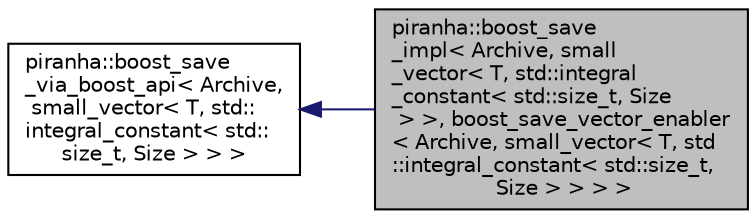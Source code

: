 digraph "piranha::boost_save_impl&lt; Archive, small_vector&lt; T, std::integral_constant&lt; std::size_t, Size &gt; &gt;, boost_save_vector_enabler&lt; Archive, small_vector&lt; T, std::integral_constant&lt; std::size_t, Size &gt; &gt; &gt; &gt;"
{
  edge [fontname="Helvetica",fontsize="10",labelfontname="Helvetica",labelfontsize="10"];
  node [fontname="Helvetica",fontsize="10",shape=record];
  rankdir="LR";
  Node2 [label="piranha::boost_save\l_impl\< Archive, small\l_vector\< T, std::integral\l_constant\< std::size_t, Size\l \> \>, boost_save_vector_enabler\l\< Archive, small_vector\< T, std\l::integral_constant\< std::size_t,\l Size \> \> \> \>",height=0.2,width=0.4,color="black", fillcolor="grey75", style="filled", fontcolor="black"];
  Node3 -> Node2 [dir="back",color="midnightblue",fontsize="10",style="solid",fontname="Helvetica"];
  Node3 [label="piranha::boost_save\l_via_boost_api\< Archive,\l small_vector\< T, std::\lintegral_constant\< std::\lsize_t, Size \> \> \>",height=0.2,width=0.4,color="black", fillcolor="white", style="filled",URL="$structpiranha_1_1boost__save__via__boost__api.html"];
}
